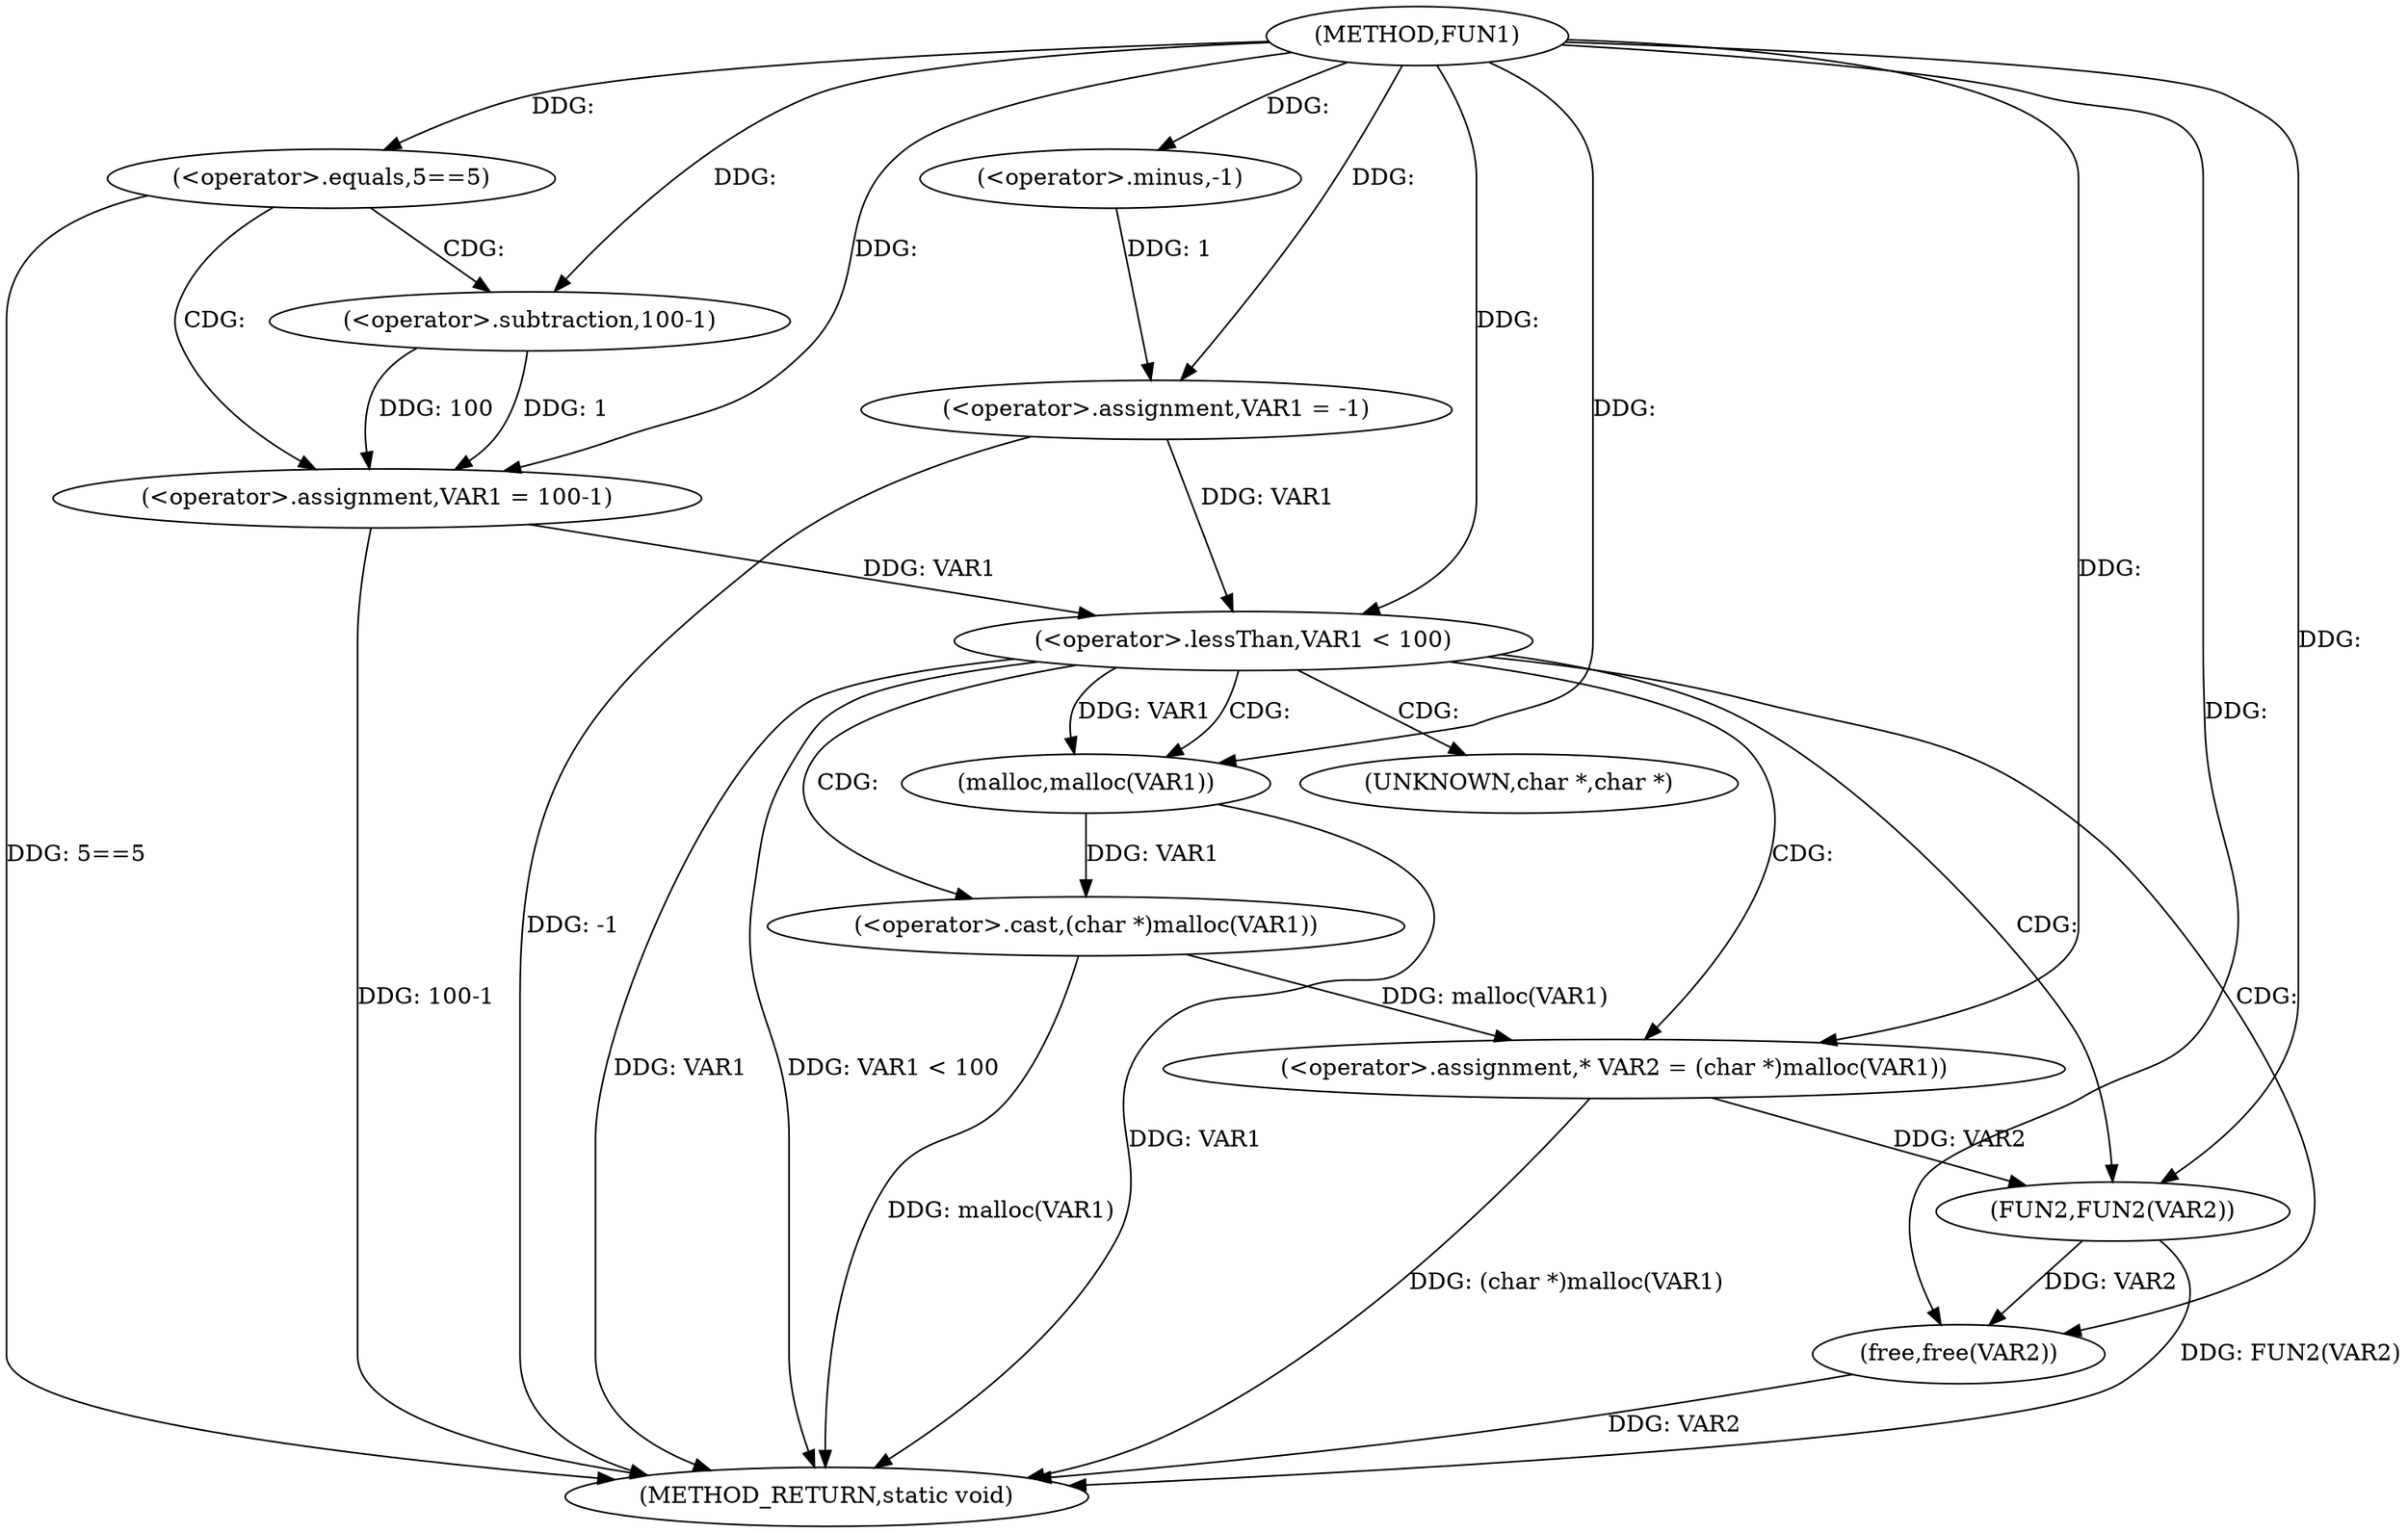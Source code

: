 digraph FUN1 {  
"1000100" [label = "(METHOD,FUN1)" ]
"1000133" [label = "(METHOD_RETURN,static void)" ]
"1000103" [label = "(<operator>.assignment,VAR1 = -1)" ]
"1000105" [label = "(<operator>.minus,-1)" ]
"1000108" [label = "(<operator>.equals,5==5)" ]
"1000112" [label = "(<operator>.assignment,VAR1 = 100-1)" ]
"1000114" [label = "(<operator>.subtraction,100-1)" ]
"1000118" [label = "(<operator>.lessThan,VAR1 < 100)" ]
"1000123" [label = "(<operator>.assignment,* VAR2 = (char *)malloc(VAR1))" ]
"1000125" [label = "(<operator>.cast,(char *)malloc(VAR1))" ]
"1000127" [label = "(malloc,malloc(VAR1))" ]
"1000129" [label = "(FUN2,FUN2(VAR2))" ]
"1000131" [label = "(free,free(VAR2))" ]
"1000126" [label = "(UNKNOWN,char *,char *)" ]
  "1000123" -> "1000133"  [ label = "DDG: (char *)malloc(VAR1)"] 
  "1000108" -> "1000133"  [ label = "DDG: 5==5"] 
  "1000103" -> "1000133"  [ label = "DDG: -1"] 
  "1000112" -> "1000133"  [ label = "DDG: 100-1"] 
  "1000125" -> "1000133"  [ label = "DDG: malloc(VAR1)"] 
  "1000118" -> "1000133"  [ label = "DDG: VAR1 < 100"] 
  "1000127" -> "1000133"  [ label = "DDG: VAR1"] 
  "1000118" -> "1000133"  [ label = "DDG: VAR1"] 
  "1000131" -> "1000133"  [ label = "DDG: VAR2"] 
  "1000129" -> "1000133"  [ label = "DDG: FUN2(VAR2)"] 
  "1000105" -> "1000103"  [ label = "DDG: 1"] 
  "1000100" -> "1000103"  [ label = "DDG: "] 
  "1000100" -> "1000105"  [ label = "DDG: "] 
  "1000100" -> "1000108"  [ label = "DDG: "] 
  "1000114" -> "1000112"  [ label = "DDG: 100"] 
  "1000114" -> "1000112"  [ label = "DDG: 1"] 
  "1000100" -> "1000112"  [ label = "DDG: "] 
  "1000100" -> "1000114"  [ label = "DDG: "] 
  "1000103" -> "1000118"  [ label = "DDG: VAR1"] 
  "1000112" -> "1000118"  [ label = "DDG: VAR1"] 
  "1000100" -> "1000118"  [ label = "DDG: "] 
  "1000125" -> "1000123"  [ label = "DDG: malloc(VAR1)"] 
  "1000100" -> "1000123"  [ label = "DDG: "] 
  "1000127" -> "1000125"  [ label = "DDG: VAR1"] 
  "1000118" -> "1000127"  [ label = "DDG: VAR1"] 
  "1000100" -> "1000127"  [ label = "DDG: "] 
  "1000123" -> "1000129"  [ label = "DDG: VAR2"] 
  "1000100" -> "1000129"  [ label = "DDG: "] 
  "1000129" -> "1000131"  [ label = "DDG: VAR2"] 
  "1000100" -> "1000131"  [ label = "DDG: "] 
  "1000108" -> "1000112"  [ label = "CDG: "] 
  "1000108" -> "1000114"  [ label = "CDG: "] 
  "1000118" -> "1000129"  [ label = "CDG: "] 
  "1000118" -> "1000123"  [ label = "CDG: "] 
  "1000118" -> "1000125"  [ label = "CDG: "] 
  "1000118" -> "1000131"  [ label = "CDG: "] 
  "1000118" -> "1000127"  [ label = "CDG: "] 
  "1000118" -> "1000126"  [ label = "CDG: "] 
}
